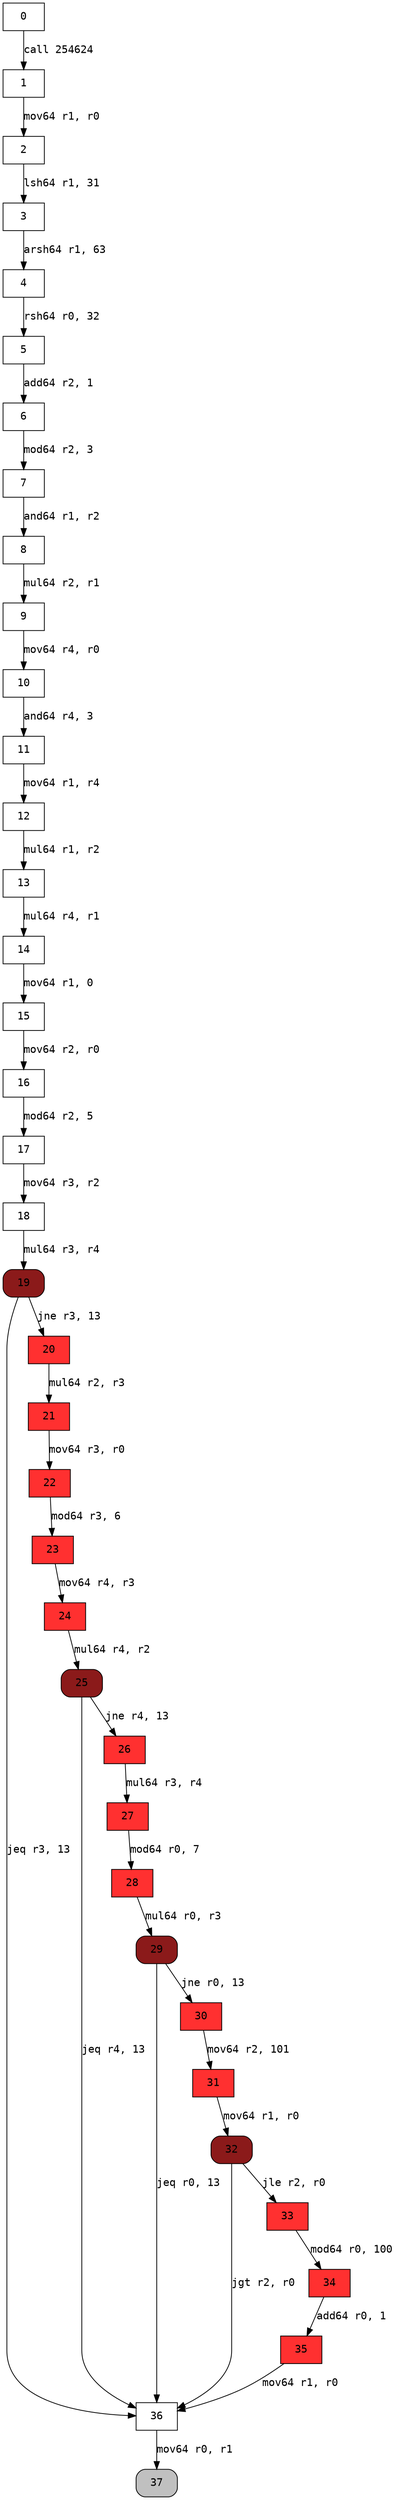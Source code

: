 digraph cfg { 
node [fontname="monospace"];
node [shape=box];
edge [fontname="monospace"];
  0 -> 1 [label="call 254624"];
  1 -> 2 [label="mov64 r1, r0"];
  2 -> 3 [label="lsh64 r1, 31"];
  3 -> 4 [label="arsh64 r1, 63"];
  4 -> 5 [label="rsh64 r0, 32"];
  5 -> 6 [label="add64 r2, 1"];
  6 -> 7 [label="mod64 r2, 3"];
  7 -> 8 [label="and64 r1, r2"];
  8 -> 9 [label="mul64 r2, r1"];
  9 -> 10 [label="mov64 r4, r0"];
  10 -> 11 [label="and64 r4, 3"];
  11 -> 12 [label="mov64 r1, r4"];
  12 -> 13 [label="mul64 r1, r2"];
  13 -> 14 [label="mul64 r4, r1"];
  14 -> 15 [label="mov64 r1, 0"];
  15 -> 16 [label="mov64 r2, r0"];
  16 -> 17 [label="mod64 r2, 5"];
  17 -> 18 [label="mov64 r3, r2"];
  18 -> 19 [label="mul64 r3, r4"];
  19 -> 36 [label="jeq r3, 13"];
  19 -> 20 [label="jne r3, 13"];
  20 -> 21 [label="mul64 r2, r3"];
  21 -> 22 [label="mov64 r3, r0"];
  22 -> 23 [label="mod64 r3, 6"];
  23 -> 24 [label="mov64 r4, r3"];
  24 -> 25 [label="mul64 r4, r2"];
  25 -> 36 [label="jeq r4, 13"];
  25 -> 26 [label="jne r4, 13"];
  26 -> 27 [label="mul64 r3, r4"];
  27 -> 28 [label="mod64 r0, 7"];
  28 -> 29 [label="mul64 r0, r3"];
  29 -> 36 [label="jeq r0, 13"];
  29 -> 30 [label="jne r0, 13"];
  30 -> 31 [label="mov64 r2, 101"];
  31 -> 32 [label="mov64 r1, r0"];
  32 -> 36 [label="jgt r2, r0"];
  32 -> 33 [label="jle r2, r0"];
  33 -> 34 [label="mod64 r0, 100"];
  34 -> 35 [label="add64 r0, 1"];
  35 -> 36 [label="mov64 r1, r0"];
  36 -> 37 [label="mov64 r0, r1"];
19 [style="rounded,filled",fillcolor=firebrick4];
20 [style=filled,fillcolor=firebrick1];
21 [style=filled,fillcolor=firebrick1];
22 [style=filled,fillcolor=firebrick1];
23 [style=filled,fillcolor=firebrick1];
24 [style=filled,fillcolor=firebrick1];
25 [style="rounded,filled",fillcolor=firebrick4];
26 [style=filled,fillcolor=firebrick1];
27 [style=filled,fillcolor=firebrick1];
28 [style=filled,fillcolor=firebrick1];
29 [style="rounded,filled",fillcolor=firebrick4];
30 [style=filled,fillcolor=firebrick1];
31 [style=filled,fillcolor=firebrick1];
32 [style="rounded,filled",fillcolor=firebrick4];
33 [style=filled,fillcolor=firebrick1];
34 [style=filled,fillcolor=firebrick1];
35 [style=filled,fillcolor=firebrick1];
37 [style="rounded,filled",fillcolor=grey];
}